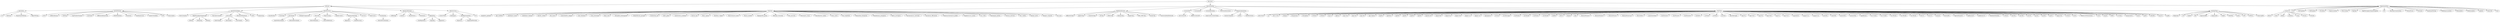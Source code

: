 /* Bioc Views Vocabular Definition in dot format */

/* How To Process this file:
   1. Use dot2gxl from graphviz to transform into GXL format.
          dot2gxl biocViewsVocab.dot > biocViewsVocab.gxl
   2. use graph::fromGXL to obtain a graphNEL object
          
*/

digraph G {

/****************************************************************************
 *                               Software                                   *
 ****************************************************************************/
BiocViews -> Software;

/* Software -> Annotation */
Software -> Annotation;
Annotation -> GO;
Annotation -> Pathways;
Annotation -> ProprietaryPlatforms;
Annotation -> ReportWriting;

/* Software -> AssayDomains */
Software -> AssayDomains;
AssayDomains -> aCGH;
AssayDomains -> CellBasedAssays;
AssayDomains -> ChIPchip;
AssayDomains -> CopyNumberVariants;
AssayDomains -> CpGIsland;
AssayDomains -> DifferentialExpression;
AssayDomains -> DNAMethylation;
AssayDomains -> ExonArray;
AssayDomains -> GeneExpression;
AssayDomains -> GeneticVariability;
AssayDomains -> SNP;
AssayDomains -> Transcription;

/* Software -> AssayTechnologies */
Software -> AssayTechnologies;
AssayTechnologies -> FlowCytometry;
AssayTechnologies -> HighThroughputSequencing;
HighThroughputSequencing -> ChIPseq;
HighThroughputSequencing -> Methylseq;
HighThroughputSequencing -> RNAseq;
AssayTechnologies -> MassSpectrometry;
AssayTechnologies -> Microarray;
Microarray -> MultiChannel;
Microarray -> OneChannel;
Microarray -> TwoChannel;
AssayTechnologies -> MicrotitrePlateAssay;
MicrotitrePlateAssay -> qPCR;
AssayTechnologies -> SAGE;
AssayTechnologies -> Sequencing;

/* Software -> Bioinformatics */
Software -> Bioinformatics;
Bioinformatics -> Classification;
Bioinformatics -> Clustering;
Bioinformatics -> Enrichment;
Enrichment -> GeneSetEnrichment;
Enrichment -> NetworkEnrichment;
Bioinformatics -> MultipleComparisons;
Bioinformatics -> Networks;
Networks -> NetworkAnalysis;
Networks -> NetworkInference;
Bioinformatics -> Preprocessing;
Bioinformatics -> QualityControl;
Bioinformatics -> SequenceMatching;
SequenceMatching -> Alignment;
SequenceMatching -> MotifDiscovery;
Bioinformatics -> Survival;
Bioinformatics -> TimeCourse;
Bioinformatics -> Visualization;
Visualization -> NetworkVisualization;

/* Software -> BiologicalDomains */
Software -> BiologicalDomains;
BiologicalDomains -> CellBiology;
BiologicalDomains -> Genetics;
BiologicalDomains -> Metabolomics;
BiologicalDomains -> Proteomics;
BiologicalDomains -> Regulation;
Regulation -> GeneRegulation;
Regulation -> Signaling;
Regulation -> Epigenetics;

/* Software -> Infrastructure */
Software -> Infrastructure;
Infrastructure -> ConnectTools;
Infrastructure -> DataImport;
Infrastructure -> DataRepresentation;
DataRepresentation -> Sequences;
DataRepresentation -> GraphsAndNetworks;
Infrastructure -> GUI;



/****************************************************************************
 *                            AnnotationData                                *
 ****************************************************************************/
BiocViews -> AnnotationData;

/* AnnotationData -> Organism */
AnnotationData -> Organism;
Organism -> Anopheles_gambiae;
Organism -> Apis_mellifera;
Organism -> Arabidopsis_lyrata;
Organism -> Arabidopsis_thaliana;
Organism -> Bacillus_subtilis;
Organism -> Bos_taurus;
Organism -> Caenorhabditis_elegans;
Organism -> Canis_familiaris;
Organism -> Ciona_intestinalis;
Organism -> Danio_rerio;
Organism -> Drosophila_melanogaster;
Organism -> Eremothecium_gossypii;
Organism -> Escherichia_coli;
Organism -> Gallus_gallus;
Organism -> Gasterosteus_aculeatus;
Organism -> Glycine_max;
Organism -> Homo_sapiens;
Organism -> Hordeum_vulgare;
Organism -> Kluyveromyces_lactis;
Organism -> Macaca_mulatta;
Organism -> Magnaporthe_grisea;
Organism -> Medicago_truncatula;
Organism -> Mus_musculus;
Organism -> Neurospora_crassa;
Organism -> Oncorhynchus_mykiss;
Organism -> Oryza_sativa;
Organism -> Pan_troglodytes;
Organism -> Plasmodium_falciparum;
Organism -> Pseudomonas_aeruginosa;
Organism -> Rattus_norvegicus;
Organism -> Saccharomyces_cerevisiae;
Organism -> Saccharum_officinarum;
Organism -> Schizosaccharomyces_pombe;
Organism -> Staphylococcus_aureus;
Organism -> Sus_scrofa;
Organism -> Taeniopygia_guttata;
Organism -> Triticum_aestivum;
Organism -> Vitis_vinifera;
Organism -> Xenopus_laevis;
Organism -> Xenopus_tropicalis;
Organism -> Zea_mays;

/* AnnotationData -> ChipManufacturer */
AnnotationData -> ChipManufacturer;
ChipManufacturer -> AffymetrixChip;
ChipManufacturer -> AgilentChip;
ChipManufacturer -> ClonetechChip;
ChipManufacturer -> GEChip;
ChipManufacturer -> INDACChip;
ChipManufacturer -> IlluminaChip;
ChipManufacturer -> QiagenChip;
ChipManufacturer -> RNG_MRCChip;
ChipManufacturer -> RocheChip;
ChipManufacturer -> UniversityHealthNetwork;

/* AnnotationData -> CustomCDF */
AnnotationData -> CustomCDF;
CustomCDF -> GACustomCDF;
CustomCDF -> MBNICustomCDF;

/* AnnotationData -> CustomArray */
AnnotationData -> CustomArray;

/* AnnotationData -> CustomDBSchema */
AnnotationData -> CustomDBSchema;
CustomDBSchema -> GeneCardsCustomSchema;

/* AnnotationData -> FunctionalAnnotation */
AnnotationData -> FunctionalAnnotation;

/* AnnotationData -> SequenceAnnotation */
AnnotationData -> SequenceAnnotation;
SequenceAnnotation -> GenomicSequence;
SequenceAnnotation -> miRNA;
SequenceAnnotation -> MotifAnnotation;

/* AnnotationData -> ChipName */
AnnotationData -> ChipName;
ChipName -> adme16cod;
ChipName -> ag;
ChipName -> ath1121501;
ChipName -> celegans;
ChipName -> drosgenome1;
ChipName -> drosophila2;
ChipName -> h10kcod;
ChipName -> h20kcod;
ChipName -> hcg110;
ChipName -> hgfocus;
ChipName -> hgu133a2;
ChipName -> hgu133a;
ChipName -> hgu133b;
ChipName -> hgu133plus2;
ChipName -> hgu95a;
ChipName -> hgu95av2;
ChipName -> hgu95b;
ChipName -> hgu95c;
ChipName -> hgu95d;
ChipName -> hgu95e;
ChipName -> hguatlas13k;
ChipName -> hgug4100a;
ChipName -> hgug4101a;
ChipName -> hgug4110b;
ChipName -> hgug4111a;
ChipName -> hgug4112a;
ChipName -> hguqiagenv3;
ChipName -> hi16cod;
ChipName -> hs25kresogen;
ChipName -> hu35ksuba;
ChipName -> hu35ksubb;
ChipName -> hu35ksubc;
ChipName -> hu35ksubd;
ChipName -> hu6800;
ChipName -> HuO22;
ChipName -> hwgcod;
ChipName -> indac;
ChipName -> illuminaHumanv1;
ChipName -> illuminaHumanv2;
ChipName -> illuminaMousev1;
ChipName -> illuminaMousev1p1;
ChipName -> illuminaRatv1;
ChipName -> JazaerimetaData;
ChipName -> lumiHumanV1;
ChipName -> lumiMouseV1;
ChipName -> lumiHumanV2;
ChipName -> lumiRatV1;
ChipName -> m10kcod;
ChipName -> m20kcod;
ChipName -> mi16cod;
ChipName -> mm24kresogen;
ChipName -> mgu74a;
ChipName -> mgu74av2;
ChipName -> mgu74b;
ChipName -> mgu74bv2;
ChipName -> mgu74c;
ChipName -> mgu74cv2;
ChipName -> mguatlas5k;
ChipName -> mgug4121a;
ChipName -> mgug4122a;
ChipName -> moe430a;
ChipName -> moe430b;
ChipName -> mouse4302;
ChipName -> mouse430a2;
ChipName -> mpedbarray;
ChipName -> mu11ksuba;
ChipName -> mu11ksubb;
ChipName -> mu19ksuba;
ChipName -> mu19ksubb;
ChipName -> mu19ksubc;
ChipName -> Mu15v1;
ChipName -> Mu22v3;
ChipName -> mwgcod;
ChipName -> Norway981;
ChipName -> OperonHumanV3;
ChipName -> pedbarrayv9;
ChipName -> pedbarrayv10;
ChipName -> PartheenMetaData;
ChipName -> r10kcod;
ChipName -> rae230a;
ChipName -> rae230b;
ChipName -> rat2302;
ChipName -> rgu34a;
ChipName -> rgu34b;
ChipName -> rgu34c;
ChipName -> rgug4130a;
ChipName -> ri16cod;
ChipName -> rnu34;
ChipName -> Roberts2005Annotation;
ChipName -> rtu34;
ChipName -> rwgcod;
ChipName -> SHDZ;
ChipName -> u133x3p;
ChipName -> xenopuslaevis;
ChipName -> yeast2;
ChipName -> ygs98;
ChipName -> zebrafish;
ChipName -> hcgi12k;
ChipName -> hcgi8k;

/* AnnotationData -> PackageType */
AnnotationData -> PackageType;
PackageType -> BSgenome;
PackageType -> cdf;
PackageType -> ChipDb;
PackageType -> db0;
PackageType -> InparanoidDb;
PackageType -> OrganismDb;
PackageType -> OrgDb;
PackageType -> PolyPhen;
PackageType -> probe;
PackageType -> SIFT;
PackageType -> SNPlocs;
PackageType -> TranscriptDb;



/****************************************************************************
 *                            ExperimentData                                *
 ****************************************************************************/
BiocViews -> ExperimentData;

/* ExperimentData -> Cancer */
ExperimentData -> Cancer;
Cancer -> Breast;
Cancer -> Colon;
Cancer -> Kidney;
Cancer -> Leukemia;
Cancer -> Lung;
Cancer -> Ovarian;
Cancer -> Prostate;

/* others */
ExperimentData -> CGH;
ExperimentData -> ChIPchipData;
ExperimentData -> ChIPseqData;
ExperimentData -> EColiData;
ExperimentData -> ExpressionData;
ExperimentData -> FlowCytData;
ExperimentData -> HapMap;
ExperimentData -> HighThroughputSequencingData;
ExperimentData -> HIV;
ExperimentData -> MassSpectrometryData;
ExperimentData -> NormalTissue;
ExperimentData -> Proteome;
ExperimentData -> QualityAndTesting;
ExperimentData -> RNAExpressionData;
ExperimentData -> RNAseqData;
ExperimentData -> MethylseqData;
ExperimentData -> SpikeIns;
ExperimentData -> StemCells;
ExperimentData -> Yeast;

}
